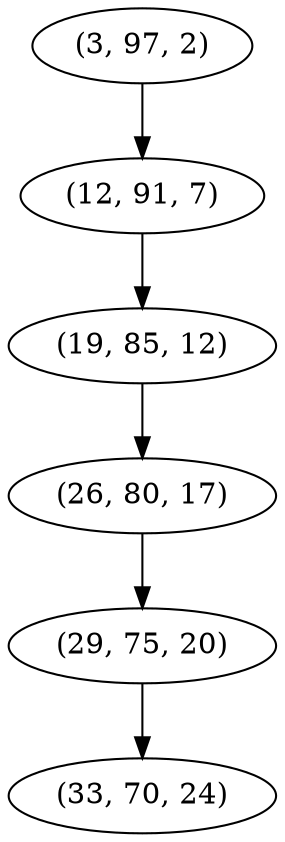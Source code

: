 digraph tree {
    "(3, 97, 2)";
    "(12, 91, 7)";
    "(19, 85, 12)";
    "(26, 80, 17)";
    "(29, 75, 20)";
    "(33, 70, 24)";
    "(3, 97, 2)" -> "(12, 91, 7)";
    "(12, 91, 7)" -> "(19, 85, 12)";
    "(19, 85, 12)" -> "(26, 80, 17)";
    "(26, 80, 17)" -> "(29, 75, 20)";
    "(29, 75, 20)" -> "(33, 70, 24)";
}
